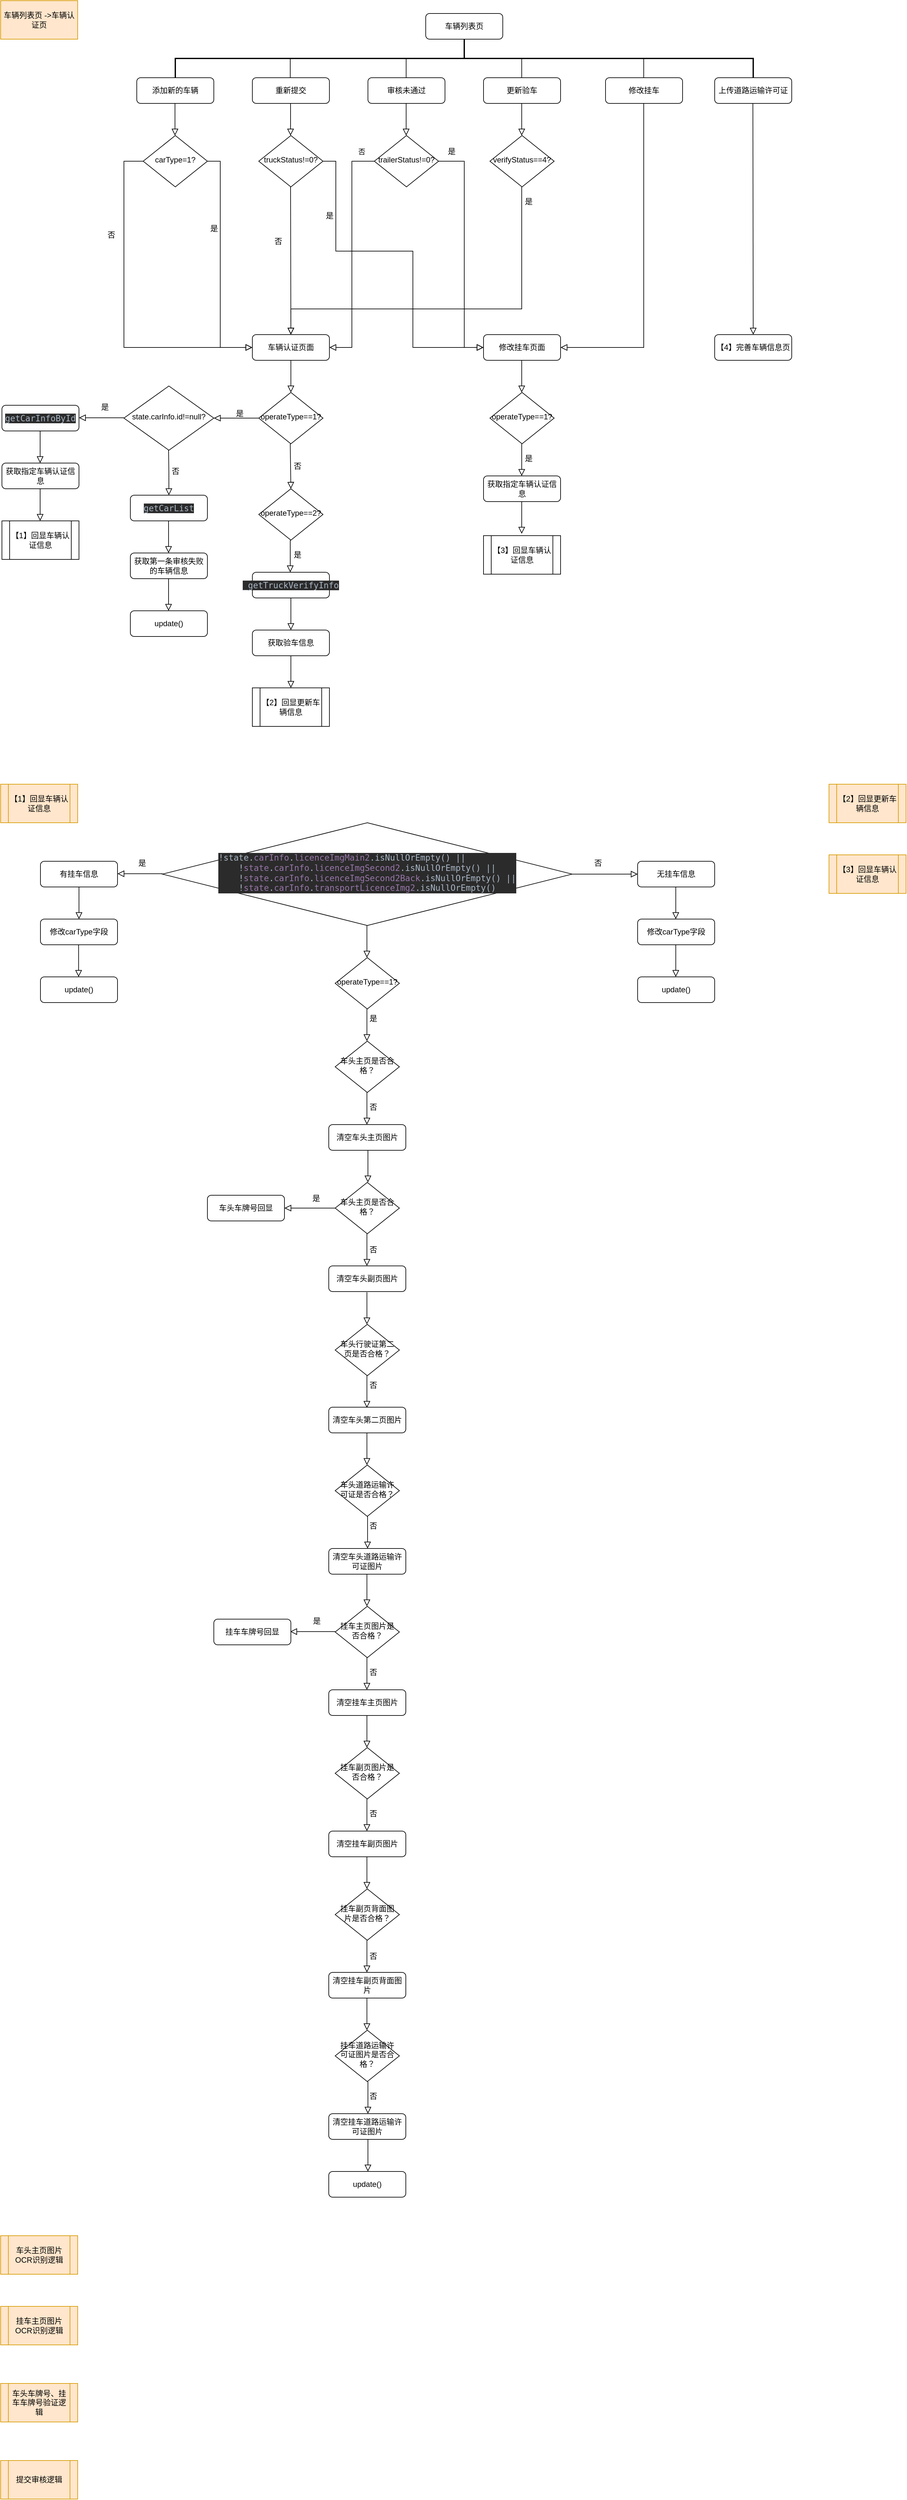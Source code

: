 <mxfile version="21.2.9" type="github">
  <diagram id="C5RBs43oDa-KdzZeNtuy" name="Page-1">
    <mxGraphModel dx="1593" dy="891" grid="1" gridSize="10" guides="1" tooltips="1" connect="1" arrows="1" fold="1" page="1" pageScale="1" pageWidth="3300" pageHeight="4681" math="0" shadow="0">
      <root>
        <mxCell id="WIyWlLk6GJQsqaUBKTNV-0" />
        <mxCell id="WIyWlLk6GJQsqaUBKTNV-1" parent="WIyWlLk6GJQsqaUBKTNV-0" />
        <mxCell id="Cr0fXwfmzJfBd8iTaNwT-0" value="车辆列表页" style="rounded=1;whiteSpace=wrap;html=1;fontSize=12;glass=0;strokeWidth=1;shadow=0;" vertex="1" parent="WIyWlLk6GJQsqaUBKTNV-1">
          <mxGeometry x="702" y="80" width="120" height="40" as="geometry" />
        </mxCell>
        <mxCell id="Cr0fXwfmzJfBd8iTaNwT-1" value="" style="strokeWidth=2;html=1;shape=mxgraph.flowchart.annotation_2;align=left;labelPosition=right;pointerEvents=1;direction=south;" vertex="1" parent="WIyWlLk6GJQsqaUBKTNV-1">
          <mxGeometry x="312" y="120" width="900" height="60" as="geometry" />
        </mxCell>
        <mxCell id="Cr0fXwfmzJfBd8iTaNwT-3" value="添加新的车辆" style="rounded=1;whiteSpace=wrap;html=1;fontSize=12;glass=0;strokeWidth=1;shadow=0;" vertex="1" parent="WIyWlLk6GJQsqaUBKTNV-1">
          <mxGeometry x="252" y="180" width="120" height="40" as="geometry" />
        </mxCell>
        <mxCell id="Cr0fXwfmzJfBd8iTaNwT-5" value="上传道路运输许可证" style="rounded=1;whiteSpace=wrap;html=1;fontSize=12;glass=0;strokeWidth=1;shadow=0;" vertex="1" parent="WIyWlLk6GJQsqaUBKTNV-1">
          <mxGeometry x="1152" y="180" width="120" height="40" as="geometry" />
        </mxCell>
        <mxCell id="Cr0fXwfmzJfBd8iTaNwT-6" value="修改挂车" style="rounded=1;whiteSpace=wrap;html=1;fontSize=12;glass=0;strokeWidth=1;shadow=0;" vertex="1" parent="WIyWlLk6GJQsqaUBKTNV-1">
          <mxGeometry x="982" y="180" width="120" height="40" as="geometry" />
        </mxCell>
        <mxCell id="Cr0fXwfmzJfBd8iTaNwT-23" value="" style="edgeStyle=none;shape=link;rounded=0;orthogonalLoop=1;jettySize=auto;html=1;" edge="1" parent="WIyWlLk6GJQsqaUBKTNV-1" source="Cr0fXwfmzJfBd8iTaNwT-7" target="Cr0fXwfmzJfBd8iTaNwT-1">
          <mxGeometry relative="1" as="geometry" />
        </mxCell>
        <mxCell id="Cr0fXwfmzJfBd8iTaNwT-7" value="更新验车" style="rounded=1;whiteSpace=wrap;html=1;fontSize=12;glass=0;strokeWidth=1;shadow=0;" vertex="1" parent="WIyWlLk6GJQsqaUBKTNV-1">
          <mxGeometry x="792" y="180" width="120" height="40" as="geometry" />
        </mxCell>
        <mxCell id="Cr0fXwfmzJfBd8iTaNwT-8" value="审核未通过" style="rounded=1;whiteSpace=wrap;html=1;fontSize=12;glass=0;strokeWidth=1;shadow=0;" vertex="1" parent="WIyWlLk6GJQsqaUBKTNV-1">
          <mxGeometry x="612" y="180" width="120" height="40" as="geometry" />
        </mxCell>
        <mxCell id="Cr0fXwfmzJfBd8iTaNwT-9" value="重新提交" style="rounded=1;whiteSpace=wrap;html=1;fontSize=12;glass=0;strokeWidth=1;shadow=0;" vertex="1" parent="WIyWlLk6GJQsqaUBKTNV-1">
          <mxGeometry x="432" y="180" width="120" height="40" as="geometry" />
        </mxCell>
        <mxCell id="Cr0fXwfmzJfBd8iTaNwT-10" value="" style="rounded=0;html=1;jettySize=auto;orthogonalLoop=1;fontSize=11;endArrow=block;endFill=0;endSize=8;strokeWidth=1;shadow=0;labelBackgroundColor=none;edgeStyle=orthogonalEdgeStyle;" edge="1" parent="WIyWlLk6GJQsqaUBKTNV-1">
          <mxGeometry relative="1" as="geometry">
            <mxPoint x="311.5" y="220" as="sourcePoint" />
            <mxPoint x="311.5" y="270" as="targetPoint" />
          </mxGeometry>
        </mxCell>
        <mxCell id="Cr0fXwfmzJfBd8iTaNwT-11" value="carType=1?" style="rhombus;whiteSpace=wrap;html=1;shadow=0;fontFamily=Helvetica;fontSize=12;align=center;strokeWidth=1;spacing=6;spacingTop=-4;" vertex="1" parent="WIyWlLk6GJQsqaUBKTNV-1">
          <mxGeometry x="262" y="270" width="100" height="80" as="geometry" />
        </mxCell>
        <mxCell id="Cr0fXwfmzJfBd8iTaNwT-12" value="" style="rounded=0;html=1;jettySize=auto;orthogonalLoop=1;fontSize=11;endArrow=block;endFill=0;endSize=8;strokeWidth=1;shadow=0;labelBackgroundColor=none;edgeStyle=orthogonalEdgeStyle;entryX=0;entryY=0.5;entryDx=0;entryDy=0;exitX=1;exitY=0.5;exitDx=0;exitDy=0;" edge="1" parent="WIyWlLk6GJQsqaUBKTNV-1" source="Cr0fXwfmzJfBd8iTaNwT-11" target="Cr0fXwfmzJfBd8iTaNwT-33">
          <mxGeometry relative="1" as="geometry">
            <mxPoint x="311.5" y="350" as="sourcePoint" />
            <mxPoint x="311.5" y="400" as="targetPoint" />
            <Array as="points">
              <mxPoint x="382" y="310" />
              <mxPoint x="382" y="600" />
            </Array>
          </mxGeometry>
        </mxCell>
        <mxCell id="Cr0fXwfmzJfBd8iTaNwT-13" value="是" style="text;html=1;align=center;verticalAlign=middle;resizable=0;points=[];autosize=1;strokeColor=none;fillColor=none;" vertex="1" parent="WIyWlLk6GJQsqaUBKTNV-1">
          <mxGeometry x="352" y="400" width="40" height="30" as="geometry" />
        </mxCell>
        <mxCell id="Cr0fXwfmzJfBd8iTaNwT-15" value="" style="rounded=0;html=1;jettySize=auto;orthogonalLoop=1;fontSize=11;endArrow=block;endFill=0;endSize=8;strokeWidth=1;shadow=0;labelBackgroundColor=none;edgeStyle=elbowEdgeStyle;entryX=0;entryY=0.5;entryDx=0;entryDy=0;" edge="1" parent="WIyWlLk6GJQsqaUBKTNV-1" target="Cr0fXwfmzJfBd8iTaNwT-33">
          <mxGeometry relative="1" as="geometry">
            <mxPoint x="262" y="310" as="sourcePoint" />
            <mxPoint x="202" y="310" as="targetPoint" />
            <Array as="points">
              <mxPoint x="232" y="360" />
            </Array>
          </mxGeometry>
        </mxCell>
        <mxCell id="Cr0fXwfmzJfBd8iTaNwT-17" value="否" style="text;html=1;align=center;verticalAlign=middle;resizable=0;points=[];autosize=1;strokeColor=none;fillColor=none;" vertex="1" parent="WIyWlLk6GJQsqaUBKTNV-1">
          <mxGeometry x="192" y="410" width="40" height="30" as="geometry" />
        </mxCell>
        <mxCell id="Cr0fXwfmzJfBd8iTaNwT-20" value="" style="endArrow=none;html=1;rounded=0;" edge="1" parent="WIyWlLk6GJQsqaUBKTNV-1">
          <mxGeometry width="50" height="50" relative="1" as="geometry">
            <mxPoint x="491" y="180" as="sourcePoint" />
            <mxPoint x="491" y="150" as="targetPoint" />
          </mxGeometry>
        </mxCell>
        <mxCell id="Cr0fXwfmzJfBd8iTaNwT-21" value="" style="endArrow=none;html=1;rounded=0;" edge="1" parent="WIyWlLk6GJQsqaUBKTNV-1">
          <mxGeometry width="50" height="50" relative="1" as="geometry">
            <mxPoint x="671.5" y="180" as="sourcePoint" />
            <mxPoint x="671.5" y="150" as="targetPoint" />
          </mxGeometry>
        </mxCell>
        <mxCell id="Cr0fXwfmzJfBd8iTaNwT-22" value="" style="endArrow=none;html=1;rounded=0;" edge="1" parent="WIyWlLk6GJQsqaUBKTNV-1">
          <mxGeometry width="50" height="50" relative="1" as="geometry">
            <mxPoint x="851.5" y="180" as="sourcePoint" />
            <mxPoint x="851.5" y="150" as="targetPoint" />
          </mxGeometry>
        </mxCell>
        <mxCell id="Cr0fXwfmzJfBd8iTaNwT-24" value="" style="endArrow=none;html=1;rounded=0;" edge="1" parent="WIyWlLk6GJQsqaUBKTNV-1">
          <mxGeometry width="50" height="50" relative="1" as="geometry">
            <mxPoint x="1041.5" y="180" as="sourcePoint" />
            <mxPoint x="1041.5" y="150" as="targetPoint" />
          </mxGeometry>
        </mxCell>
        <mxCell id="Cr0fXwfmzJfBd8iTaNwT-26" value="" style="rounded=0;html=1;jettySize=auto;orthogonalLoop=1;fontSize=11;endArrow=block;endFill=0;endSize=8;strokeWidth=1;shadow=0;labelBackgroundColor=none;edgeStyle=orthogonalEdgeStyle;" edge="1" parent="WIyWlLk6GJQsqaUBKTNV-1">
          <mxGeometry relative="1" as="geometry">
            <mxPoint x="491.5" y="220" as="sourcePoint" />
            <mxPoint x="491.5" y="270" as="targetPoint" />
          </mxGeometry>
        </mxCell>
        <mxCell id="Cr0fXwfmzJfBd8iTaNwT-27" value="truckStatus!=0?" style="rhombus;whiteSpace=wrap;html=1;shadow=0;fontFamily=Helvetica;fontSize=12;align=center;strokeWidth=1;spacing=6;spacingTop=-4;" vertex="1" parent="WIyWlLk6GJQsqaUBKTNV-1">
          <mxGeometry x="442" y="270" width="100" height="80" as="geometry" />
        </mxCell>
        <mxCell id="Cr0fXwfmzJfBd8iTaNwT-30" value="是" style="text;html=1;align=center;verticalAlign=middle;resizable=0;points=[];autosize=1;strokeColor=none;fillColor=none;" vertex="1" parent="WIyWlLk6GJQsqaUBKTNV-1">
          <mxGeometry x="532" y="380" width="40" height="30" as="geometry" />
        </mxCell>
        <mxCell id="Cr0fXwfmzJfBd8iTaNwT-31" value="修改挂车页面" style="rounded=1;whiteSpace=wrap;html=1;fontSize=12;glass=0;strokeWidth=1;shadow=0;" vertex="1" parent="WIyWlLk6GJQsqaUBKTNV-1">
          <mxGeometry x="792" y="580" width="120" height="40" as="geometry" />
        </mxCell>
        <mxCell id="Cr0fXwfmzJfBd8iTaNwT-32" value="否" style="text;html=1;align=center;verticalAlign=middle;resizable=0;points=[];autosize=1;strokeColor=none;fillColor=none;" vertex="1" parent="WIyWlLk6GJQsqaUBKTNV-1">
          <mxGeometry x="452" y="420" width="40" height="30" as="geometry" />
        </mxCell>
        <mxCell id="Cr0fXwfmzJfBd8iTaNwT-33" value="车辆认证页面" style="rounded=1;whiteSpace=wrap;html=1;fontSize=12;glass=0;strokeWidth=1;shadow=0;" vertex="1" parent="WIyWlLk6GJQsqaUBKTNV-1">
          <mxGeometry x="432" y="580" width="120" height="40" as="geometry" />
        </mxCell>
        <mxCell id="Cr0fXwfmzJfBd8iTaNwT-34" value="" style="rounded=0;html=1;jettySize=auto;orthogonalLoop=1;fontSize=11;endArrow=block;endFill=0;endSize=8;strokeWidth=1;shadow=0;labelBackgroundColor=none;edgeStyle=orthogonalEdgeStyle;" edge="1" parent="WIyWlLk6GJQsqaUBKTNV-1">
          <mxGeometry relative="1" as="geometry">
            <mxPoint x="671.5" y="220" as="sourcePoint" />
            <mxPoint x="671.5" y="270" as="targetPoint" />
          </mxGeometry>
        </mxCell>
        <mxCell id="Cr0fXwfmzJfBd8iTaNwT-35" value="trailerStatus!=0?" style="rhombus;whiteSpace=wrap;html=1;shadow=0;fontFamily=Helvetica;fontSize=12;align=center;strokeWidth=1;spacing=6;spacingTop=-4;" vertex="1" parent="WIyWlLk6GJQsqaUBKTNV-1">
          <mxGeometry x="622" y="270" width="100" height="80" as="geometry" />
        </mxCell>
        <mxCell id="Cr0fXwfmzJfBd8iTaNwT-37" value="是" style="text;html=1;align=center;verticalAlign=middle;resizable=0;points=[];autosize=1;strokeColor=none;fillColor=none;" vertex="1" parent="WIyWlLk6GJQsqaUBKTNV-1">
          <mxGeometry x="722" y="280" width="40" height="30" as="geometry" />
        </mxCell>
        <mxCell id="Cr0fXwfmzJfBd8iTaNwT-39" value="" style="rounded=0;html=1;jettySize=auto;orthogonalLoop=1;fontSize=11;endArrow=block;endFill=0;endSize=8;strokeWidth=1;shadow=0;labelBackgroundColor=none;edgeStyle=orthogonalEdgeStyle;exitX=0;exitY=0.5;exitDx=0;exitDy=0;entryX=1;entryY=0.5;entryDx=0;entryDy=0;" edge="1" parent="WIyWlLk6GJQsqaUBKTNV-1" source="Cr0fXwfmzJfBd8iTaNwT-35" target="Cr0fXwfmzJfBd8iTaNwT-33">
          <mxGeometry relative="1" as="geometry">
            <mxPoint x="772" y="510" as="sourcePoint" />
            <mxPoint x="772" y="560" as="targetPoint" />
          </mxGeometry>
        </mxCell>
        <mxCell id="Cr0fXwfmzJfBd8iTaNwT-40" value="否" style="edgeLabel;html=1;align=center;verticalAlign=middle;resizable=0;points=[];" vertex="1" connectable="0" parent="Cr0fXwfmzJfBd8iTaNwT-39">
          <mxGeometry x="-0.41" y="5" relative="1" as="geometry">
            <mxPoint x="10" y="-86" as="offset" />
          </mxGeometry>
        </mxCell>
        <mxCell id="Cr0fXwfmzJfBd8iTaNwT-41" value="" style="rounded=0;html=1;jettySize=auto;orthogonalLoop=1;fontSize=11;endArrow=block;endFill=0;endSize=8;strokeWidth=1;shadow=0;labelBackgroundColor=none;edgeStyle=orthogonalEdgeStyle;" edge="1" parent="WIyWlLk6GJQsqaUBKTNV-1">
          <mxGeometry relative="1" as="geometry">
            <mxPoint x="851.5" y="220" as="sourcePoint" />
            <mxPoint x="851.5" y="270" as="targetPoint" />
          </mxGeometry>
        </mxCell>
        <mxCell id="Cr0fXwfmzJfBd8iTaNwT-42" value="verifyStatus==4?" style="rhombus;whiteSpace=wrap;html=1;shadow=0;fontFamily=Helvetica;fontSize=12;align=center;strokeWidth=1;spacing=6;spacingTop=-4;" vertex="1" parent="WIyWlLk6GJQsqaUBKTNV-1">
          <mxGeometry x="802" y="270" width="100" height="80" as="geometry" />
        </mxCell>
        <mxCell id="Cr0fXwfmzJfBd8iTaNwT-43" value="" style="rounded=0;html=1;jettySize=auto;orthogonalLoop=1;fontSize=11;endArrow=block;endFill=0;endSize=8;strokeWidth=1;shadow=0;labelBackgroundColor=none;edgeStyle=orthogonalEdgeStyle;entryX=0.5;entryY=0;entryDx=0;entryDy=0;" edge="1" parent="WIyWlLk6GJQsqaUBKTNV-1" target="Cr0fXwfmzJfBd8iTaNwT-33">
          <mxGeometry relative="1" as="geometry">
            <mxPoint x="491.5" y="350" as="sourcePoint" />
            <mxPoint x="491.5" y="400" as="targetPoint" />
          </mxGeometry>
        </mxCell>
        <mxCell id="Cr0fXwfmzJfBd8iTaNwT-44" value="" style="rounded=0;html=1;jettySize=auto;orthogonalLoop=1;fontSize=11;endArrow=block;endFill=0;endSize=8;strokeWidth=1;shadow=0;labelBackgroundColor=none;edgeStyle=orthogonalEdgeStyle;entryX=0;entryY=0.5;entryDx=0;entryDy=0;exitX=1;exitY=0.5;exitDx=0;exitDy=0;" edge="1" parent="WIyWlLk6GJQsqaUBKTNV-1" source="Cr0fXwfmzJfBd8iTaNwT-35" target="Cr0fXwfmzJfBd8iTaNwT-31">
          <mxGeometry relative="1" as="geometry">
            <mxPoint x="671.5" y="350" as="sourcePoint" />
            <mxPoint x="671.5" y="400" as="targetPoint" />
            <Array as="points">
              <mxPoint x="762" y="310" />
              <mxPoint x="762" y="600" />
            </Array>
          </mxGeometry>
        </mxCell>
        <mxCell id="Cr0fXwfmzJfBd8iTaNwT-45" value="" style="rounded=0;html=1;jettySize=auto;orthogonalLoop=1;fontSize=11;endArrow=block;endFill=0;endSize=8;strokeWidth=1;shadow=0;labelBackgroundColor=none;edgeStyle=orthogonalEdgeStyle;entryX=0;entryY=0.5;entryDx=0;entryDy=0;exitX=1;exitY=0.5;exitDx=0;exitDy=0;" edge="1" parent="WIyWlLk6GJQsqaUBKTNV-1" source="Cr0fXwfmzJfBd8iTaNwT-27" target="Cr0fXwfmzJfBd8iTaNwT-31">
          <mxGeometry relative="1" as="geometry">
            <mxPoint x="642" y="480" as="sourcePoint" />
            <mxPoint x="642" y="530" as="targetPoint" />
            <Array as="points">
              <mxPoint x="562" y="310" />
              <mxPoint x="562" y="450" />
              <mxPoint x="682" y="450" />
              <mxPoint x="682" y="600" />
            </Array>
          </mxGeometry>
        </mxCell>
        <mxCell id="Cr0fXwfmzJfBd8iTaNwT-46" value="" style="rounded=0;html=1;jettySize=auto;orthogonalLoop=1;fontSize=11;endArrow=block;endFill=0;endSize=8;strokeWidth=1;shadow=0;labelBackgroundColor=none;edgeStyle=orthogonalEdgeStyle;entryX=0.5;entryY=0;entryDx=0;entryDy=0;" edge="1" parent="WIyWlLk6GJQsqaUBKTNV-1" target="Cr0fXwfmzJfBd8iTaNwT-33">
          <mxGeometry relative="1" as="geometry">
            <mxPoint x="851.5" y="350" as="sourcePoint" />
            <mxPoint x="851.5" y="400" as="targetPoint" />
            <Array as="points">
              <mxPoint x="852" y="540" />
              <mxPoint x="492" y="540" />
            </Array>
          </mxGeometry>
        </mxCell>
        <mxCell id="Cr0fXwfmzJfBd8iTaNwT-47" value="是" style="text;html=1;align=center;verticalAlign=middle;resizable=0;points=[];autosize=1;strokeColor=none;fillColor=none;" vertex="1" parent="WIyWlLk6GJQsqaUBKTNV-1">
          <mxGeometry x="842" y="358" width="40" height="30" as="geometry" />
        </mxCell>
        <mxCell id="Cr0fXwfmzJfBd8iTaNwT-48" value="" style="rounded=0;html=1;jettySize=auto;orthogonalLoop=1;fontSize=11;endArrow=block;endFill=0;endSize=8;strokeWidth=1;shadow=0;labelBackgroundColor=none;edgeStyle=orthogonalEdgeStyle;entryX=1;entryY=0.5;entryDx=0;entryDy=0;" edge="1" parent="WIyWlLk6GJQsqaUBKTNV-1" target="Cr0fXwfmzJfBd8iTaNwT-31">
          <mxGeometry relative="1" as="geometry">
            <mxPoint x="1041.5" y="220" as="sourcePoint" />
            <mxPoint x="1041.5" y="270" as="targetPoint" />
            <Array as="points">
              <mxPoint x="1042" y="600" />
            </Array>
          </mxGeometry>
        </mxCell>
        <mxCell id="Cr0fXwfmzJfBd8iTaNwT-49" value="【4】完善车辆信息页" style="rounded=1;whiteSpace=wrap;html=1;fontSize=12;glass=0;strokeWidth=1;shadow=0;direction=east;" vertex="1" parent="WIyWlLk6GJQsqaUBKTNV-1">
          <mxGeometry x="1152" y="580" width="120" height="40" as="geometry" />
        </mxCell>
        <mxCell id="Cr0fXwfmzJfBd8iTaNwT-50" value="" style="rounded=0;html=1;jettySize=auto;orthogonalLoop=1;fontSize=11;endArrow=block;endFill=0;endSize=8;strokeWidth=1;shadow=0;labelBackgroundColor=none;edgeStyle=orthogonalEdgeStyle;entryX=0.5;entryY=0;entryDx=0;entryDy=0;" edge="1" parent="WIyWlLk6GJQsqaUBKTNV-1" target="Cr0fXwfmzJfBd8iTaNwT-49">
          <mxGeometry relative="1" as="geometry">
            <mxPoint x="1211.5" y="220" as="sourcePoint" />
            <mxPoint x="1211.5" y="270" as="targetPoint" />
          </mxGeometry>
        </mxCell>
        <mxCell id="Cr0fXwfmzJfBd8iTaNwT-51" value="" style="rounded=0;html=1;jettySize=auto;orthogonalLoop=1;fontSize=11;endArrow=block;endFill=0;endSize=8;strokeWidth=1;shadow=0;labelBackgroundColor=none;edgeStyle=orthogonalEdgeStyle;" edge="1" parent="WIyWlLk6GJQsqaUBKTNV-1">
          <mxGeometry relative="1" as="geometry">
            <mxPoint x="492" y="620" as="sourcePoint" />
            <mxPoint x="492" y="670" as="targetPoint" />
          </mxGeometry>
        </mxCell>
        <mxCell id="Cr0fXwfmzJfBd8iTaNwT-53" value="operateType==1?" style="rhombus;whiteSpace=wrap;html=1;shadow=0;fontFamily=Helvetica;fontSize=12;align=center;strokeWidth=1;spacing=6;spacingTop=-4;" vertex="1" parent="WIyWlLk6GJQsqaUBKTNV-1">
          <mxGeometry x="442" y="670" width="100" height="80" as="geometry" />
        </mxCell>
        <mxCell id="Cr0fXwfmzJfBd8iTaNwT-54" value="operateType==2?" style="rhombus;whiteSpace=wrap;html=1;shadow=0;fontFamily=Helvetica;fontSize=12;align=center;strokeWidth=1;spacing=6;spacingTop=-4;" vertex="1" parent="WIyWlLk6GJQsqaUBKTNV-1">
          <mxGeometry x="442" y="820" width="100" height="80" as="geometry" />
        </mxCell>
        <mxCell id="Cr0fXwfmzJfBd8iTaNwT-55" value="" style="rounded=0;html=1;jettySize=auto;orthogonalLoop=1;fontSize=11;endArrow=block;endFill=0;endSize=8;strokeWidth=1;shadow=0;labelBackgroundColor=none;edgeStyle=orthogonalEdgeStyle;entryX=0.5;entryY=0;entryDx=0;entryDy=0;" edge="1" parent="WIyWlLk6GJQsqaUBKTNV-1" target="Cr0fXwfmzJfBd8iTaNwT-54">
          <mxGeometry relative="1" as="geometry">
            <mxPoint x="491" y="750" as="sourcePoint" />
            <mxPoint x="491" y="800" as="targetPoint" />
          </mxGeometry>
        </mxCell>
        <mxCell id="Cr0fXwfmzJfBd8iTaNwT-58" value="否" style="text;html=1;align=center;verticalAlign=middle;resizable=0;points=[];autosize=1;strokeColor=none;fillColor=none;" vertex="1" parent="WIyWlLk6GJQsqaUBKTNV-1">
          <mxGeometry x="482" y="770" width="40" height="30" as="geometry" />
        </mxCell>
        <mxCell id="Cr0fXwfmzJfBd8iTaNwT-59" value="state.carInfo.id!=null?" style="rhombus;html=1;shadow=0;fontFamily=Helvetica;fontSize=12;align=center;strokeWidth=1;spacing=6;spacingTop=-4;whiteSpace=wrap;" vertex="1" parent="WIyWlLk6GJQsqaUBKTNV-1">
          <mxGeometry x="232" y="660" width="140" height="100" as="geometry" />
        </mxCell>
        <mxCell id="Cr0fXwfmzJfBd8iTaNwT-60" value="" style="rounded=0;html=1;jettySize=auto;orthogonalLoop=1;fontSize=11;endArrow=block;endFill=0;endSize=8;strokeWidth=1;shadow=0;labelBackgroundColor=none;edgeStyle=orthogonalEdgeStyle;exitX=0;exitY=0.5;exitDx=0;exitDy=0;" edge="1" parent="WIyWlLk6GJQsqaUBKTNV-1" source="Cr0fXwfmzJfBd8iTaNwT-53" target="Cr0fXwfmzJfBd8iTaNwT-59">
          <mxGeometry relative="1" as="geometry">
            <mxPoint x="422" y="710" as="sourcePoint" />
            <mxPoint x="422" y="760" as="targetPoint" />
          </mxGeometry>
        </mxCell>
        <mxCell id="Cr0fXwfmzJfBd8iTaNwT-61" value="是" style="text;html=1;align=center;verticalAlign=middle;resizable=0;points=[];autosize=1;strokeColor=none;fillColor=none;" vertex="1" parent="WIyWlLk6GJQsqaUBKTNV-1">
          <mxGeometry x="392" y="688" width="40" height="30" as="geometry" />
        </mxCell>
        <mxCell id="Cr0fXwfmzJfBd8iTaNwT-62" value="" style="rounded=0;html=1;jettySize=auto;orthogonalLoop=1;fontSize=11;endArrow=block;endFill=0;endSize=8;strokeWidth=1;shadow=0;labelBackgroundColor=none;edgeStyle=orthogonalEdgeStyle;exitX=0;exitY=0.5;exitDx=0;exitDy=0;" edge="1" parent="WIyWlLk6GJQsqaUBKTNV-1">
          <mxGeometry relative="1" as="geometry">
            <mxPoint x="232" y="709.5" as="sourcePoint" />
            <mxPoint x="162" y="709.5" as="targetPoint" />
          </mxGeometry>
        </mxCell>
        <mxCell id="Cr0fXwfmzJfBd8iTaNwT-63" value="是" style="text;html=1;align=center;verticalAlign=middle;resizable=0;points=[];autosize=1;strokeColor=none;fillColor=none;" vertex="1" parent="WIyWlLk6GJQsqaUBKTNV-1">
          <mxGeometry x="182" y="678" width="40" height="30" as="geometry" />
        </mxCell>
        <mxCell id="Cr0fXwfmzJfBd8iTaNwT-64" value="&lt;pre style=&quot;text-align: start; background-color: rgb(43, 43, 43); color: rgb(169, 183, 198); font-family: &amp;quot;JetBrains Mono&amp;quot;, monospace; font-size: 9.8pt;&quot;&gt;getCarInfoById&lt;/pre&gt;" style="rounded=1;whiteSpace=wrap;html=1;fontSize=12;glass=0;strokeWidth=1;shadow=0;" vertex="1" parent="WIyWlLk6GJQsqaUBKTNV-1">
          <mxGeometry x="42" y="690" width="120" height="40" as="geometry" />
        </mxCell>
        <mxCell id="Cr0fXwfmzJfBd8iTaNwT-65" value="" style="rounded=0;html=1;jettySize=auto;orthogonalLoop=1;fontSize=11;endArrow=block;endFill=0;endSize=8;strokeWidth=1;shadow=0;labelBackgroundColor=none;edgeStyle=orthogonalEdgeStyle;" edge="1" parent="WIyWlLk6GJQsqaUBKTNV-1">
          <mxGeometry relative="1" as="geometry">
            <mxPoint x="301.5" y="760" as="sourcePoint" />
            <mxPoint x="302" y="830" as="targetPoint" />
          </mxGeometry>
        </mxCell>
        <mxCell id="Cr0fXwfmzJfBd8iTaNwT-66" value="否" style="text;html=1;align=center;verticalAlign=middle;resizable=0;points=[];autosize=1;strokeColor=none;fillColor=none;" vertex="1" parent="WIyWlLk6GJQsqaUBKTNV-1">
          <mxGeometry x="292" y="778" width="40" height="30" as="geometry" />
        </mxCell>
        <mxCell id="Cr0fXwfmzJfBd8iTaNwT-67" value="&lt;pre style=&quot;text-align: start; background-color: rgb(43, 43, 43); color: rgb(169, 183, 198); font-family: &amp;quot;JetBrains Mono&amp;quot;, monospace; font-size: 9.8pt;&quot;&gt;&lt;pre style=&quot;font-family: &amp;quot;JetBrains Mono&amp;quot;, monospace; font-size: 9.8pt;&quot;&gt;getCarList&lt;/pre&gt;&lt;/pre&gt;" style="rounded=1;whiteSpace=wrap;html=1;fontSize=12;glass=0;strokeWidth=1;shadow=0;" vertex="1" parent="WIyWlLk6GJQsqaUBKTNV-1">
          <mxGeometry x="242" y="830" width="120" height="40" as="geometry" />
        </mxCell>
        <mxCell id="Cr0fXwfmzJfBd8iTaNwT-68" value="" style="rounded=0;html=1;jettySize=auto;orthogonalLoop=1;fontSize=11;endArrow=block;endFill=0;endSize=8;strokeWidth=1;shadow=0;labelBackgroundColor=none;edgeStyle=orthogonalEdgeStyle;" edge="1" parent="WIyWlLk6GJQsqaUBKTNV-1">
          <mxGeometry relative="1" as="geometry">
            <mxPoint x="491" y="900" as="sourcePoint" />
            <mxPoint x="491" y="950" as="targetPoint" />
          </mxGeometry>
        </mxCell>
        <mxCell id="Cr0fXwfmzJfBd8iTaNwT-69" value="是" style="text;html=1;align=center;verticalAlign=middle;resizable=0;points=[];autosize=1;strokeColor=none;fillColor=none;" vertex="1" parent="WIyWlLk6GJQsqaUBKTNV-1">
          <mxGeometry x="482" y="908" width="40" height="30" as="geometry" />
        </mxCell>
        <mxCell id="Cr0fXwfmzJfBd8iTaNwT-70" value="&lt;pre style=&quot;text-align: start; background-color: rgb(43, 43, 43); color: rgb(169, 183, 198); font-family: &amp;quot;JetBrains Mono&amp;quot;, monospace; font-size: 9.8pt;&quot;&gt;&lt;pre style=&quot;font-family: &amp;quot;JetBrains Mono&amp;quot;, monospace; font-size: 9.8pt;&quot;&gt;_getTruckVerifyInfo&lt;/pre&gt;&lt;/pre&gt;" style="rounded=1;whiteSpace=wrap;html=1;fontSize=12;glass=0;strokeWidth=1;shadow=0;" vertex="1" parent="WIyWlLk6GJQsqaUBKTNV-1">
          <mxGeometry x="432" y="950" width="120" height="40" as="geometry" />
        </mxCell>
        <mxCell id="Cr0fXwfmzJfBd8iTaNwT-71" value="" style="rounded=0;html=1;jettySize=auto;orthogonalLoop=1;fontSize=11;endArrow=block;endFill=0;endSize=8;strokeWidth=1;shadow=0;labelBackgroundColor=none;edgeStyle=orthogonalEdgeStyle;" edge="1" parent="WIyWlLk6GJQsqaUBKTNV-1">
          <mxGeometry relative="1" as="geometry">
            <mxPoint x="101.5" y="730" as="sourcePoint" />
            <mxPoint x="101.5" y="780" as="targetPoint" />
          </mxGeometry>
        </mxCell>
        <mxCell id="Cr0fXwfmzJfBd8iTaNwT-73" value="获取指定车辆认证信息" style="rounded=1;whiteSpace=wrap;html=1;fontSize=12;glass=0;strokeWidth=1;shadow=0;" vertex="1" parent="WIyWlLk6GJQsqaUBKTNV-1">
          <mxGeometry x="42" y="780" width="120" height="40" as="geometry" />
        </mxCell>
        <mxCell id="Cr0fXwfmzJfBd8iTaNwT-75" value="" style="rounded=0;html=1;jettySize=auto;orthogonalLoop=1;fontSize=11;endArrow=block;endFill=0;endSize=8;strokeWidth=1;shadow=0;labelBackgroundColor=none;edgeStyle=orthogonalEdgeStyle;" edge="1" parent="WIyWlLk6GJQsqaUBKTNV-1">
          <mxGeometry relative="1" as="geometry">
            <mxPoint x="101.5" y="820" as="sourcePoint" />
            <mxPoint x="101.5" y="870" as="targetPoint" />
          </mxGeometry>
        </mxCell>
        <mxCell id="Cr0fXwfmzJfBd8iTaNwT-79" value="" style="rounded=0;html=1;jettySize=auto;orthogonalLoop=1;fontSize=11;endArrow=block;endFill=0;endSize=8;strokeWidth=1;shadow=0;labelBackgroundColor=none;edgeStyle=orthogonalEdgeStyle;" edge="1" parent="WIyWlLk6GJQsqaUBKTNV-1">
          <mxGeometry relative="1" as="geometry">
            <mxPoint x="301.5" y="870" as="sourcePoint" />
            <mxPoint x="301.5" y="920" as="targetPoint" />
          </mxGeometry>
        </mxCell>
        <mxCell id="Cr0fXwfmzJfBd8iTaNwT-80" value="获取第一条审核失败的车辆信息" style="rounded=1;whiteSpace=wrap;html=1;fontSize=12;glass=0;strokeWidth=1;shadow=0;" vertex="1" parent="WIyWlLk6GJQsqaUBKTNV-1">
          <mxGeometry x="242" y="920" width="120" height="40" as="geometry" />
        </mxCell>
        <mxCell id="Cr0fXwfmzJfBd8iTaNwT-81" value="" style="rounded=0;html=1;jettySize=auto;orthogonalLoop=1;fontSize=11;endArrow=block;endFill=0;endSize=8;strokeWidth=1;shadow=0;labelBackgroundColor=none;edgeStyle=orthogonalEdgeStyle;" edge="1" parent="WIyWlLk6GJQsqaUBKTNV-1">
          <mxGeometry relative="1" as="geometry">
            <mxPoint x="301.5" y="960" as="sourcePoint" />
            <mxPoint x="301.5" y="1010" as="targetPoint" />
          </mxGeometry>
        </mxCell>
        <mxCell id="Cr0fXwfmzJfBd8iTaNwT-82" value="update()" style="rounded=1;whiteSpace=wrap;html=1;fontSize=12;glass=0;strokeWidth=1;shadow=0;" vertex="1" parent="WIyWlLk6GJQsqaUBKTNV-1">
          <mxGeometry x="242" y="1010" width="120" height="40" as="geometry" />
        </mxCell>
        <mxCell id="Cr0fXwfmzJfBd8iTaNwT-83" value="" style="rounded=0;html=1;jettySize=auto;orthogonalLoop=1;fontSize=11;endArrow=block;endFill=0;endSize=8;strokeWidth=1;shadow=0;labelBackgroundColor=none;edgeStyle=orthogonalEdgeStyle;" edge="1" parent="WIyWlLk6GJQsqaUBKTNV-1">
          <mxGeometry relative="1" as="geometry">
            <mxPoint x="492" y="990" as="sourcePoint" />
            <mxPoint x="492" y="1040" as="targetPoint" />
          </mxGeometry>
        </mxCell>
        <mxCell id="Cr0fXwfmzJfBd8iTaNwT-84" value="获取验车信息" style="rounded=1;whiteSpace=wrap;html=1;fontSize=12;glass=0;strokeWidth=1;shadow=0;" vertex="1" parent="WIyWlLk6GJQsqaUBKTNV-1">
          <mxGeometry x="432" y="1040" width="120" height="40" as="geometry" />
        </mxCell>
        <mxCell id="Cr0fXwfmzJfBd8iTaNwT-85" value="" style="rounded=0;html=1;jettySize=auto;orthogonalLoop=1;fontSize=11;endArrow=block;endFill=0;endSize=8;strokeWidth=1;shadow=0;labelBackgroundColor=none;edgeStyle=orthogonalEdgeStyle;" edge="1" parent="WIyWlLk6GJQsqaUBKTNV-1">
          <mxGeometry relative="1" as="geometry">
            <mxPoint x="492" y="1080" as="sourcePoint" />
            <mxPoint x="492" y="1130" as="targetPoint" />
          </mxGeometry>
        </mxCell>
        <mxCell id="Cr0fXwfmzJfBd8iTaNwT-87" value="" style="rounded=0;html=1;jettySize=auto;orthogonalLoop=1;fontSize=11;endArrow=block;endFill=0;endSize=8;strokeWidth=1;shadow=0;labelBackgroundColor=none;edgeStyle=orthogonalEdgeStyle;" edge="1" parent="WIyWlLk6GJQsqaUBKTNV-1">
          <mxGeometry relative="1" as="geometry">
            <mxPoint x="851.5" y="620" as="sourcePoint" />
            <mxPoint x="851.5" y="670" as="targetPoint" />
          </mxGeometry>
        </mxCell>
        <mxCell id="Cr0fXwfmzJfBd8iTaNwT-88" value="operateType==1?" style="rhombus;whiteSpace=wrap;html=1;shadow=0;fontFamily=Helvetica;fontSize=12;align=center;strokeWidth=1;spacing=6;spacingTop=-4;" vertex="1" parent="WIyWlLk6GJQsqaUBKTNV-1">
          <mxGeometry x="802" y="670" width="100" height="80" as="geometry" />
        </mxCell>
        <mxCell id="Cr0fXwfmzJfBd8iTaNwT-89" value="" style="rounded=0;html=1;jettySize=auto;orthogonalLoop=1;fontSize=11;endArrow=block;endFill=0;endSize=8;strokeWidth=1;shadow=0;labelBackgroundColor=none;edgeStyle=orthogonalEdgeStyle;" edge="1" parent="WIyWlLk6GJQsqaUBKTNV-1">
          <mxGeometry relative="1" as="geometry">
            <mxPoint x="851.5" y="750" as="sourcePoint" />
            <mxPoint x="851.5" y="800" as="targetPoint" />
          </mxGeometry>
        </mxCell>
        <mxCell id="Cr0fXwfmzJfBd8iTaNwT-90" value="获取指定车辆认证信息" style="rounded=1;whiteSpace=wrap;html=1;fontSize=12;glass=0;strokeWidth=1;shadow=0;" vertex="1" parent="WIyWlLk6GJQsqaUBKTNV-1">
          <mxGeometry x="792" y="800" width="120" height="40" as="geometry" />
        </mxCell>
        <mxCell id="Cr0fXwfmzJfBd8iTaNwT-91" value="是" style="text;html=1;align=center;verticalAlign=middle;resizable=0;points=[];autosize=1;strokeColor=none;fillColor=none;" vertex="1" parent="WIyWlLk6GJQsqaUBKTNV-1">
          <mxGeometry x="842" y="758" width="40" height="30" as="geometry" />
        </mxCell>
        <mxCell id="Cr0fXwfmzJfBd8iTaNwT-92" value="" style="rounded=0;html=1;jettySize=auto;orthogonalLoop=1;fontSize=11;endArrow=block;endFill=0;endSize=8;strokeWidth=1;shadow=0;labelBackgroundColor=none;edgeStyle=orthogonalEdgeStyle;" edge="1" parent="WIyWlLk6GJQsqaUBKTNV-1">
          <mxGeometry relative="1" as="geometry">
            <mxPoint x="851.5" y="840" as="sourcePoint" />
            <mxPoint x="851.5" y="890" as="targetPoint" />
          </mxGeometry>
        </mxCell>
        <mxCell id="Cr0fXwfmzJfBd8iTaNwT-94" value="车辆列表页 -&amp;gt;车辆认证页" style="rounded=0;whiteSpace=wrap;html=1;fillColor=#ffe6cc;strokeColor=#d79b00;" vertex="1" parent="WIyWlLk6GJQsqaUBKTNV-1">
          <mxGeometry x="40" y="60" width="120" height="60" as="geometry" />
        </mxCell>
        <mxCell id="Cr0fXwfmzJfBd8iTaNwT-96" value="【1】回显车辆认证信息" style="shape=process;whiteSpace=wrap;html=1;backgroundOutline=1;" vertex="1" parent="WIyWlLk6GJQsqaUBKTNV-1">
          <mxGeometry x="42" y="870" width="120" height="60" as="geometry" />
        </mxCell>
        <mxCell id="Cr0fXwfmzJfBd8iTaNwT-97" value="【2】回显更新车辆信息" style="shape=process;whiteSpace=wrap;html=1;backgroundOutline=1;" vertex="1" parent="WIyWlLk6GJQsqaUBKTNV-1">
          <mxGeometry x="432" y="1130" width="120" height="60" as="geometry" />
        </mxCell>
        <mxCell id="Cr0fXwfmzJfBd8iTaNwT-98" value="【3】回显车辆认证信息" style="shape=process;whiteSpace=wrap;html=1;backgroundOutline=1;" vertex="1" parent="WIyWlLk6GJQsqaUBKTNV-1">
          <mxGeometry x="792" y="893" width="120" height="60" as="geometry" />
        </mxCell>
        <mxCell id="Cr0fXwfmzJfBd8iTaNwT-99" value="【1】回显车辆认证信息" style="shape=process;whiteSpace=wrap;html=1;backgroundOutline=1;fillColor=#ffe6cc;strokeColor=#d79b00;" vertex="1" parent="WIyWlLk6GJQsqaUBKTNV-1">
          <mxGeometry x="40" y="1280" width="120" height="60" as="geometry" />
        </mxCell>
        <mxCell id="Cr0fXwfmzJfBd8iTaNwT-102" value="&lt;pre style=&quot;text-align: start; background-color: rgb(43, 43, 43); color: rgb(169, 183, 198); font-family: &amp;quot;JetBrains Mono&amp;quot;, monospace; font-size: 9.8pt;&quot;&gt;!state.&lt;span style=&quot;color: rgb(152, 118, 170);&quot;&gt;carInfo&lt;/span&gt;.&lt;span style=&quot;color: rgb(152, 118, 170);&quot;&gt;licenceImgMain2&lt;/span&gt;.isNullOrEmpty() ||&lt;br&gt;    !&lt;span style=&quot;color: rgb(152, 118, 170);&quot;&gt;state&lt;/span&gt;.&lt;span style=&quot;color: rgb(152, 118, 170);&quot;&gt;carInfo&lt;/span&gt;.&lt;span style=&quot;color: rgb(152, 118, 170);&quot;&gt;licenceImgSecond2&lt;/span&gt;.isNullOrEmpty() ||&lt;br&gt;    !&lt;span style=&quot;color: rgb(152, 118, 170);&quot;&gt;state&lt;/span&gt;.&lt;span style=&quot;color: rgb(152, 118, 170);&quot;&gt;carInfo&lt;/span&gt;.&lt;span style=&quot;color: rgb(152, 118, 170);&quot;&gt;licenceImgSecond2Back&lt;/span&gt;.isNullOrEmpty() ||&lt;br&gt;    !&lt;span style=&quot;color: rgb(152, 118, 170);&quot;&gt;state&lt;/span&gt;.&lt;span style=&quot;color: rgb(152, 118, 170);&quot;&gt;carInfo&lt;/span&gt;.&lt;span style=&quot;color: rgb(152, 118, 170);&quot;&gt;transportLicenceImg2&lt;/span&gt;.isNullOrEmpty()&lt;/pre&gt;" style="rhombus;whiteSpace=wrap;html=1;shadow=0;fontFamily=Helvetica;fontSize=12;align=center;strokeWidth=1;spacing=6;spacingTop=-4;" vertex="1" parent="WIyWlLk6GJQsqaUBKTNV-1">
          <mxGeometry x="292" y="1340" width="638" height="160" as="geometry" />
        </mxCell>
        <mxCell id="Cr0fXwfmzJfBd8iTaNwT-103" value="" style="rounded=0;html=1;jettySize=auto;orthogonalLoop=1;fontSize=11;endArrow=block;endFill=0;endSize=8;strokeWidth=1;shadow=0;labelBackgroundColor=none;edgeStyle=orthogonalEdgeStyle;exitX=0;exitY=0.5;exitDx=0;exitDy=0;" edge="1" parent="WIyWlLk6GJQsqaUBKTNV-1">
          <mxGeometry relative="1" as="geometry">
            <mxPoint x="292" y="1419.41" as="sourcePoint" />
            <mxPoint x="222" y="1419.41" as="targetPoint" />
          </mxGeometry>
        </mxCell>
        <mxCell id="Cr0fXwfmzJfBd8iTaNwT-104" value="" style="rounded=0;html=1;jettySize=auto;orthogonalLoop=1;fontSize=11;endArrow=block;endFill=0;endSize=8;strokeWidth=1;shadow=0;labelBackgroundColor=none;edgeStyle=orthogonalEdgeStyle;exitX=1;exitY=0.5;exitDx=0;exitDy=0;entryX=0;entryY=0.5;entryDx=0;entryDy=0;" edge="1" parent="WIyWlLk6GJQsqaUBKTNV-1" source="Cr0fXwfmzJfBd8iTaNwT-102" target="Cr0fXwfmzJfBd8iTaNwT-106">
          <mxGeometry relative="1" as="geometry">
            <mxPoint x="982" y="1420" as="sourcePoint" />
            <mxPoint x="982" y="1470" as="targetPoint" />
          </mxGeometry>
        </mxCell>
        <mxCell id="Cr0fXwfmzJfBd8iTaNwT-105" value="有挂车信息" style="rounded=1;whiteSpace=wrap;html=1;fontSize=12;glass=0;strokeWidth=1;shadow=0;" vertex="1" parent="WIyWlLk6GJQsqaUBKTNV-1">
          <mxGeometry x="102" y="1400" width="120" height="40" as="geometry" />
        </mxCell>
        <mxCell id="Cr0fXwfmzJfBd8iTaNwT-106" value="无挂车信息" style="rounded=1;whiteSpace=wrap;html=1;fontSize=12;glass=0;strokeWidth=1;shadow=0;" vertex="1" parent="WIyWlLk6GJQsqaUBKTNV-1">
          <mxGeometry x="1032" y="1400" width="120" height="40" as="geometry" />
        </mxCell>
        <mxCell id="Cr0fXwfmzJfBd8iTaNwT-107" value="是" style="text;html=1;align=center;verticalAlign=middle;resizable=0;points=[];autosize=1;strokeColor=none;fillColor=none;" vertex="1" parent="WIyWlLk6GJQsqaUBKTNV-1">
          <mxGeometry x="240" y="1388" width="40" height="30" as="geometry" />
        </mxCell>
        <mxCell id="Cr0fXwfmzJfBd8iTaNwT-108" value="否" style="text;html=1;align=center;verticalAlign=middle;resizable=0;points=[];autosize=1;strokeColor=none;fillColor=none;" vertex="1" parent="WIyWlLk6GJQsqaUBKTNV-1">
          <mxGeometry x="950" y="1388" width="40" height="30" as="geometry" />
        </mxCell>
        <mxCell id="Cr0fXwfmzJfBd8iTaNwT-109" value="" style="rounded=0;html=1;jettySize=auto;orthogonalLoop=1;fontSize=11;endArrow=block;endFill=0;endSize=8;strokeWidth=1;shadow=0;labelBackgroundColor=none;edgeStyle=orthogonalEdgeStyle;" edge="1" parent="WIyWlLk6GJQsqaUBKTNV-1">
          <mxGeometry relative="1" as="geometry">
            <mxPoint x="162" y="1440" as="sourcePoint" />
            <mxPoint x="162" y="1490" as="targetPoint" />
          </mxGeometry>
        </mxCell>
        <mxCell id="Cr0fXwfmzJfBd8iTaNwT-110" value="修改carType字段" style="rounded=1;whiteSpace=wrap;html=1;fontSize=12;glass=0;strokeWidth=1;shadow=0;" vertex="1" parent="WIyWlLk6GJQsqaUBKTNV-1">
          <mxGeometry x="102" y="1490" width="120" height="40" as="geometry" />
        </mxCell>
        <mxCell id="Cr0fXwfmzJfBd8iTaNwT-111" value="" style="rounded=0;html=1;jettySize=auto;orthogonalLoop=1;fontSize=11;endArrow=block;endFill=0;endSize=8;strokeWidth=1;shadow=0;labelBackgroundColor=none;edgeStyle=orthogonalEdgeStyle;" edge="1" parent="WIyWlLk6GJQsqaUBKTNV-1">
          <mxGeometry relative="1" as="geometry">
            <mxPoint x="1091.41" y="1440" as="sourcePoint" />
            <mxPoint x="1091.41" y="1490" as="targetPoint" />
          </mxGeometry>
        </mxCell>
        <mxCell id="Cr0fXwfmzJfBd8iTaNwT-113" value="修改carType字段" style="rounded=1;whiteSpace=wrap;html=1;fontSize=12;glass=0;strokeWidth=1;shadow=0;" vertex="1" parent="WIyWlLk6GJQsqaUBKTNV-1">
          <mxGeometry x="1032" y="1490" width="120" height="40" as="geometry" />
        </mxCell>
        <mxCell id="Cr0fXwfmzJfBd8iTaNwT-114" value="" style="rounded=0;html=1;jettySize=auto;orthogonalLoop=1;fontSize=11;endArrow=block;endFill=0;endSize=8;strokeWidth=1;shadow=0;labelBackgroundColor=none;edgeStyle=orthogonalEdgeStyle;" edge="1" parent="WIyWlLk6GJQsqaUBKTNV-1">
          <mxGeometry relative="1" as="geometry">
            <mxPoint x="610.41" y="1500" as="sourcePoint" />
            <mxPoint x="610.41" y="1550" as="targetPoint" />
          </mxGeometry>
        </mxCell>
        <mxCell id="Cr0fXwfmzJfBd8iTaNwT-115" value="operateType==1?" style="rhombus;whiteSpace=wrap;html=1;shadow=0;fontFamily=Helvetica;fontSize=12;align=center;strokeWidth=1;spacing=6;spacingTop=-4;" vertex="1" parent="WIyWlLk6GJQsqaUBKTNV-1">
          <mxGeometry x="561" y="1550" width="100" height="80" as="geometry" />
        </mxCell>
        <mxCell id="Cr0fXwfmzJfBd8iTaNwT-116" value="" style="rounded=0;html=1;jettySize=auto;orthogonalLoop=1;fontSize=11;endArrow=block;endFill=0;endSize=8;strokeWidth=1;shadow=0;labelBackgroundColor=none;edgeStyle=orthogonalEdgeStyle;" edge="1" parent="WIyWlLk6GJQsqaUBKTNV-1">
          <mxGeometry relative="1" as="geometry">
            <mxPoint x="610.41" y="1630" as="sourcePoint" />
            <mxPoint x="610.41" y="1680" as="targetPoint" />
          </mxGeometry>
        </mxCell>
        <mxCell id="Cr0fXwfmzJfBd8iTaNwT-117" value="是" style="text;html=1;align=center;verticalAlign=middle;resizable=0;points=[];autosize=1;strokeColor=none;fillColor=none;" vertex="1" parent="WIyWlLk6GJQsqaUBKTNV-1">
          <mxGeometry x="600" y="1630" width="40" height="30" as="geometry" />
        </mxCell>
        <mxCell id="Cr0fXwfmzJfBd8iTaNwT-118" value="车头主页是否合格？" style="rhombus;whiteSpace=wrap;html=1;shadow=0;fontFamily=Helvetica;fontSize=12;align=center;strokeWidth=1;spacing=6;spacingTop=-4;verticalAlign=middle;" vertex="1" parent="WIyWlLk6GJQsqaUBKTNV-1">
          <mxGeometry x="561" y="1680" width="100" height="80" as="geometry" />
        </mxCell>
        <mxCell id="Cr0fXwfmzJfBd8iTaNwT-119" value="" style="rounded=0;html=1;jettySize=auto;orthogonalLoop=1;fontSize=11;endArrow=block;endFill=0;endSize=8;strokeWidth=1;shadow=0;labelBackgroundColor=none;edgeStyle=orthogonalEdgeStyle;" edge="1" parent="WIyWlLk6GJQsqaUBKTNV-1">
          <mxGeometry relative="1" as="geometry">
            <mxPoint x="610.41" y="1760" as="sourcePoint" />
            <mxPoint x="610.41" y="1810" as="targetPoint" />
          </mxGeometry>
        </mxCell>
        <mxCell id="Cr0fXwfmzJfBd8iTaNwT-120" value="清空车头主页图片" style="rounded=1;whiteSpace=wrap;html=1;fontSize=12;glass=0;strokeWidth=1;shadow=0;" vertex="1" parent="WIyWlLk6GJQsqaUBKTNV-1">
          <mxGeometry x="551" y="1810" width="120" height="40" as="geometry" />
        </mxCell>
        <mxCell id="Cr0fXwfmzJfBd8iTaNwT-121" value="否" style="text;html=1;align=center;verticalAlign=middle;resizable=0;points=[];autosize=1;strokeColor=none;fillColor=none;" vertex="1" parent="WIyWlLk6GJQsqaUBKTNV-1">
          <mxGeometry x="600" y="1768" width="40" height="30" as="geometry" />
        </mxCell>
        <mxCell id="Cr0fXwfmzJfBd8iTaNwT-122" value="" style="rounded=0;html=1;jettySize=auto;orthogonalLoop=1;fontSize=11;endArrow=block;endFill=0;endSize=8;strokeWidth=1;shadow=0;labelBackgroundColor=none;edgeStyle=orthogonalEdgeStyle;" edge="1" parent="WIyWlLk6GJQsqaUBKTNV-1">
          <mxGeometry relative="1" as="geometry">
            <mxPoint x="161.41" y="1530" as="sourcePoint" />
            <mxPoint x="161.41" y="1580" as="targetPoint" />
          </mxGeometry>
        </mxCell>
        <mxCell id="Cr0fXwfmzJfBd8iTaNwT-123" value="update()" style="rounded=1;whiteSpace=wrap;html=1;fontSize=12;glass=0;strokeWidth=1;shadow=0;" vertex="1" parent="WIyWlLk6GJQsqaUBKTNV-1">
          <mxGeometry x="102" y="1580" width="120" height="40" as="geometry" />
        </mxCell>
        <mxCell id="Cr0fXwfmzJfBd8iTaNwT-124" value="" style="rounded=0;html=1;jettySize=auto;orthogonalLoop=1;fontSize=11;endArrow=block;endFill=0;endSize=8;strokeWidth=1;shadow=0;labelBackgroundColor=none;edgeStyle=orthogonalEdgeStyle;" edge="1" parent="WIyWlLk6GJQsqaUBKTNV-1">
          <mxGeometry relative="1" as="geometry">
            <mxPoint x="1091.41" y="1530" as="sourcePoint" />
            <mxPoint x="1091.41" y="1580" as="targetPoint" />
          </mxGeometry>
        </mxCell>
        <mxCell id="Cr0fXwfmzJfBd8iTaNwT-125" value="update()" style="rounded=1;whiteSpace=wrap;html=1;fontSize=12;glass=0;strokeWidth=1;shadow=0;" vertex="1" parent="WIyWlLk6GJQsqaUBKTNV-1">
          <mxGeometry x="1032" y="1580" width="120" height="40" as="geometry" />
        </mxCell>
        <mxCell id="Cr0fXwfmzJfBd8iTaNwT-126" value="" style="rounded=0;html=1;jettySize=auto;orthogonalLoop=1;fontSize=11;endArrow=block;endFill=0;endSize=8;strokeWidth=1;shadow=0;labelBackgroundColor=none;edgeStyle=orthogonalEdgeStyle;" edge="1" parent="WIyWlLk6GJQsqaUBKTNV-1">
          <mxGeometry relative="1" as="geometry">
            <mxPoint x="612" y="1850" as="sourcePoint" />
            <mxPoint x="612" y="1900" as="targetPoint" />
          </mxGeometry>
        </mxCell>
        <mxCell id="Cr0fXwfmzJfBd8iTaNwT-127" value="车头主页是否合格？" style="rhombus;whiteSpace=wrap;html=1;shadow=0;fontFamily=Helvetica;fontSize=12;align=center;strokeWidth=1;spacing=6;spacingTop=-4;verticalAlign=middle;" vertex="1" parent="WIyWlLk6GJQsqaUBKTNV-1">
          <mxGeometry x="561" y="1900" width="100" height="80" as="geometry" />
        </mxCell>
        <mxCell id="Cr0fXwfmzJfBd8iTaNwT-128" value="" style="rounded=0;html=1;jettySize=auto;orthogonalLoop=1;fontSize=11;endArrow=block;endFill=0;endSize=8;strokeWidth=1;shadow=0;labelBackgroundColor=none;edgeStyle=orthogonalEdgeStyle;entryX=1;entryY=0.5;entryDx=0;entryDy=0;exitX=0;exitY=0.5;exitDx=0;exitDy=0;" edge="1" parent="WIyWlLk6GJQsqaUBKTNV-1" source="Cr0fXwfmzJfBd8iTaNwT-127" target="Cr0fXwfmzJfBd8iTaNwT-129">
          <mxGeometry relative="1" as="geometry">
            <mxPoint x="610.41" y="1980" as="sourcePoint" />
            <mxPoint x="610.41" y="2030" as="targetPoint" />
          </mxGeometry>
        </mxCell>
        <mxCell id="Cr0fXwfmzJfBd8iTaNwT-129" value="车头车牌号回显" style="rounded=1;whiteSpace=wrap;html=1;fontSize=12;glass=0;strokeWidth=1;shadow=0;" vertex="1" parent="WIyWlLk6GJQsqaUBKTNV-1">
          <mxGeometry x="362" y="1920" width="120" height="40" as="geometry" />
        </mxCell>
        <mxCell id="Cr0fXwfmzJfBd8iTaNwT-130" value="是" style="text;html=1;align=center;verticalAlign=middle;resizable=0;points=[];autosize=1;strokeColor=none;fillColor=none;" vertex="1" parent="WIyWlLk6GJQsqaUBKTNV-1">
          <mxGeometry x="511" y="1910" width="40" height="30" as="geometry" />
        </mxCell>
        <mxCell id="Cr0fXwfmzJfBd8iTaNwT-133" value="" style="rounded=0;html=1;jettySize=auto;orthogonalLoop=1;fontSize=11;endArrow=block;endFill=0;endSize=8;strokeWidth=1;shadow=0;labelBackgroundColor=none;edgeStyle=orthogonalEdgeStyle;" edge="1" parent="WIyWlLk6GJQsqaUBKTNV-1">
          <mxGeometry relative="1" as="geometry">
            <mxPoint x="610.41" y="1980" as="sourcePoint" />
            <mxPoint x="610.41" y="2030" as="targetPoint" />
          </mxGeometry>
        </mxCell>
        <mxCell id="Cr0fXwfmzJfBd8iTaNwT-134" value="否" style="text;html=1;align=center;verticalAlign=middle;resizable=0;points=[];autosize=1;strokeColor=none;fillColor=none;" vertex="1" parent="WIyWlLk6GJQsqaUBKTNV-1">
          <mxGeometry x="600" y="1990" width="40" height="30" as="geometry" />
        </mxCell>
        <mxCell id="Cr0fXwfmzJfBd8iTaNwT-135" value="清空车头副页图片" style="rounded=1;whiteSpace=wrap;html=1;fontSize=12;glass=0;strokeWidth=1;shadow=0;" vertex="1" parent="WIyWlLk6GJQsqaUBKTNV-1">
          <mxGeometry x="551" y="2030" width="120" height="40" as="geometry" />
        </mxCell>
        <mxCell id="Cr0fXwfmzJfBd8iTaNwT-136" value="" style="rounded=0;html=1;jettySize=auto;orthogonalLoop=1;fontSize=11;endArrow=block;endFill=0;endSize=8;strokeWidth=1;shadow=0;labelBackgroundColor=none;edgeStyle=orthogonalEdgeStyle;" edge="1" parent="WIyWlLk6GJQsqaUBKTNV-1">
          <mxGeometry relative="1" as="geometry">
            <mxPoint x="610.41" y="2071" as="sourcePoint" />
            <mxPoint x="610.41" y="2121" as="targetPoint" />
          </mxGeometry>
        </mxCell>
        <mxCell id="Cr0fXwfmzJfBd8iTaNwT-137" value="车头行驶证第二页是否合格？" style="rhombus;whiteSpace=wrap;html=1;shadow=0;fontFamily=Helvetica;fontSize=12;align=center;strokeWidth=1;spacing=6;spacingTop=-4;verticalAlign=middle;" vertex="1" parent="WIyWlLk6GJQsqaUBKTNV-1">
          <mxGeometry x="561" y="2121" width="100" height="80" as="geometry" />
        </mxCell>
        <mxCell id="Cr0fXwfmzJfBd8iTaNwT-138" value="" style="rounded=0;html=1;jettySize=auto;orthogonalLoop=1;fontSize=11;endArrow=block;endFill=0;endSize=8;strokeWidth=1;shadow=0;labelBackgroundColor=none;edgeStyle=orthogonalEdgeStyle;" edge="1" parent="WIyWlLk6GJQsqaUBKTNV-1">
          <mxGeometry relative="1" as="geometry">
            <mxPoint x="610.41" y="2201" as="sourcePoint" />
            <mxPoint x="610.41" y="2251" as="targetPoint" />
          </mxGeometry>
        </mxCell>
        <mxCell id="Cr0fXwfmzJfBd8iTaNwT-139" value="清空车头第二页图片" style="rounded=1;whiteSpace=wrap;html=1;fontSize=12;glass=0;strokeWidth=1;shadow=0;" vertex="1" parent="WIyWlLk6GJQsqaUBKTNV-1">
          <mxGeometry x="551" y="2250" width="120" height="40" as="geometry" />
        </mxCell>
        <mxCell id="Cr0fXwfmzJfBd8iTaNwT-140" value="否" style="text;html=1;align=center;verticalAlign=middle;resizable=0;points=[];autosize=1;strokeColor=none;fillColor=none;" vertex="1" parent="WIyWlLk6GJQsqaUBKTNV-1">
          <mxGeometry x="600" y="2201" width="40" height="30" as="geometry" />
        </mxCell>
        <mxCell id="Cr0fXwfmzJfBd8iTaNwT-141" value="" style="rounded=0;html=1;jettySize=auto;orthogonalLoop=1;fontSize=11;endArrow=block;endFill=0;endSize=8;strokeWidth=1;shadow=0;labelBackgroundColor=none;edgeStyle=orthogonalEdgeStyle;" edge="1" parent="WIyWlLk6GJQsqaUBKTNV-1">
          <mxGeometry relative="1" as="geometry">
            <mxPoint x="610.41" y="2290" as="sourcePoint" />
            <mxPoint x="610.41" y="2340" as="targetPoint" />
          </mxGeometry>
        </mxCell>
        <mxCell id="Cr0fXwfmzJfBd8iTaNwT-142" value="车头道路运输许可证是否合格？" style="rhombus;whiteSpace=wrap;html=1;shadow=0;fontFamily=Helvetica;fontSize=12;align=center;strokeWidth=1;spacing=6;spacingTop=-4;verticalAlign=middle;" vertex="1" parent="WIyWlLk6GJQsqaUBKTNV-1">
          <mxGeometry x="561" y="2340" width="100" height="80" as="geometry" />
        </mxCell>
        <mxCell id="Cr0fXwfmzJfBd8iTaNwT-143" value="" style="rounded=0;html=1;jettySize=auto;orthogonalLoop=1;fontSize=11;endArrow=block;endFill=0;endSize=8;strokeWidth=1;shadow=0;labelBackgroundColor=none;edgeStyle=orthogonalEdgeStyle;" edge="1" parent="WIyWlLk6GJQsqaUBKTNV-1">
          <mxGeometry relative="1" as="geometry">
            <mxPoint x="611.41" y="2420" as="sourcePoint" />
            <mxPoint x="611.41" y="2470" as="targetPoint" />
          </mxGeometry>
        </mxCell>
        <mxCell id="Cr0fXwfmzJfBd8iTaNwT-144" value="清空车头道路运输许可证图片" style="rounded=1;whiteSpace=wrap;html=1;fontSize=12;glass=0;strokeWidth=1;shadow=0;" vertex="1" parent="WIyWlLk6GJQsqaUBKTNV-1">
          <mxGeometry x="551" y="2470" width="120" height="40" as="geometry" />
        </mxCell>
        <mxCell id="Cr0fXwfmzJfBd8iTaNwT-145" value="否" style="text;html=1;align=center;verticalAlign=middle;resizable=0;points=[];autosize=1;strokeColor=none;fillColor=none;" vertex="1" parent="WIyWlLk6GJQsqaUBKTNV-1">
          <mxGeometry x="600" y="2420" width="40" height="30" as="geometry" />
        </mxCell>
        <mxCell id="Cr0fXwfmzJfBd8iTaNwT-146" value="" style="rounded=0;html=1;jettySize=auto;orthogonalLoop=1;fontSize=11;endArrow=block;endFill=0;endSize=8;strokeWidth=1;shadow=0;labelBackgroundColor=none;edgeStyle=orthogonalEdgeStyle;" edge="1" parent="WIyWlLk6GJQsqaUBKTNV-1">
          <mxGeometry relative="1" as="geometry">
            <mxPoint x="610.41" y="2510" as="sourcePoint" />
            <mxPoint x="610.41" y="2560" as="targetPoint" />
          </mxGeometry>
        </mxCell>
        <mxCell id="Cr0fXwfmzJfBd8iTaNwT-147" value="挂车主页图片是否合格？" style="rhombus;whiteSpace=wrap;html=1;shadow=0;fontFamily=Helvetica;fontSize=12;align=center;strokeWidth=1;spacing=6;spacingTop=-4;verticalAlign=middle;" vertex="1" parent="WIyWlLk6GJQsqaUBKTNV-1">
          <mxGeometry x="561" y="2560" width="100" height="80" as="geometry" />
        </mxCell>
        <mxCell id="Cr0fXwfmzJfBd8iTaNwT-148" value="" style="rounded=0;html=1;jettySize=auto;orthogonalLoop=1;fontSize=11;endArrow=block;endFill=0;endSize=8;strokeWidth=1;shadow=0;labelBackgroundColor=none;edgeStyle=orthogonalEdgeStyle;" edge="1" parent="WIyWlLk6GJQsqaUBKTNV-1">
          <mxGeometry relative="1" as="geometry">
            <mxPoint x="610.41" y="2640" as="sourcePoint" />
            <mxPoint x="610.41" y="2690" as="targetPoint" />
          </mxGeometry>
        </mxCell>
        <mxCell id="Cr0fXwfmzJfBd8iTaNwT-149" value="清空挂车主页图片" style="rounded=1;whiteSpace=wrap;html=1;fontSize=12;glass=0;strokeWidth=1;shadow=0;" vertex="1" parent="WIyWlLk6GJQsqaUBKTNV-1">
          <mxGeometry x="551" y="2690" width="120" height="40" as="geometry" />
        </mxCell>
        <mxCell id="Cr0fXwfmzJfBd8iTaNwT-150" value="否" style="text;html=1;align=center;verticalAlign=middle;resizable=0;points=[];autosize=1;strokeColor=none;fillColor=none;" vertex="1" parent="WIyWlLk6GJQsqaUBKTNV-1">
          <mxGeometry x="600" y="2648" width="40" height="30" as="geometry" />
        </mxCell>
        <mxCell id="Cr0fXwfmzJfBd8iTaNwT-151" value="" style="rounded=0;html=1;jettySize=auto;orthogonalLoop=1;fontSize=11;endArrow=block;endFill=0;endSize=8;strokeWidth=1;shadow=0;labelBackgroundColor=none;edgeStyle=orthogonalEdgeStyle;" edge="1" parent="WIyWlLk6GJQsqaUBKTNV-1">
          <mxGeometry relative="1" as="geometry">
            <mxPoint x="610.41" y="2730" as="sourcePoint" />
            <mxPoint x="610.41" y="2780" as="targetPoint" />
          </mxGeometry>
        </mxCell>
        <mxCell id="Cr0fXwfmzJfBd8iTaNwT-152" value="挂车副页图片是否合格？" style="rhombus;whiteSpace=wrap;html=1;shadow=0;fontFamily=Helvetica;fontSize=12;align=center;strokeWidth=1;spacing=6;spacingTop=-4;verticalAlign=middle;" vertex="1" parent="WIyWlLk6GJQsqaUBKTNV-1">
          <mxGeometry x="561" y="2780" width="100" height="80" as="geometry" />
        </mxCell>
        <mxCell id="Cr0fXwfmzJfBd8iTaNwT-153" value="" style="rounded=0;html=1;jettySize=auto;orthogonalLoop=1;fontSize=11;endArrow=block;endFill=0;endSize=8;strokeWidth=1;shadow=0;labelBackgroundColor=none;edgeStyle=orthogonalEdgeStyle;exitX=0;exitY=0.5;exitDx=0;exitDy=0;" edge="1" parent="WIyWlLk6GJQsqaUBKTNV-1">
          <mxGeometry relative="1" as="geometry">
            <mxPoint x="561" y="2599.41" as="sourcePoint" />
            <mxPoint x="491" y="2599.41" as="targetPoint" />
          </mxGeometry>
        </mxCell>
        <mxCell id="Cr0fXwfmzJfBd8iTaNwT-154" value="挂车车牌号回显" style="rounded=1;whiteSpace=wrap;html=1;fontSize=12;glass=0;strokeWidth=1;shadow=0;" vertex="1" parent="WIyWlLk6GJQsqaUBKTNV-1">
          <mxGeometry x="372" y="2580" width="120" height="40" as="geometry" />
        </mxCell>
        <mxCell id="Cr0fXwfmzJfBd8iTaNwT-155" value="是" style="text;html=1;align=center;verticalAlign=middle;resizable=0;points=[];autosize=1;strokeColor=none;fillColor=none;" vertex="1" parent="WIyWlLk6GJQsqaUBKTNV-1">
          <mxGeometry x="512" y="2568" width="40" height="30" as="geometry" />
        </mxCell>
        <mxCell id="Cr0fXwfmzJfBd8iTaNwT-156" value="" style="rounded=0;html=1;jettySize=auto;orthogonalLoop=1;fontSize=11;endArrow=block;endFill=0;endSize=8;strokeWidth=1;shadow=0;labelBackgroundColor=none;edgeStyle=orthogonalEdgeStyle;" edge="1" parent="WIyWlLk6GJQsqaUBKTNV-1">
          <mxGeometry relative="1" as="geometry">
            <mxPoint x="610.41" y="2860" as="sourcePoint" />
            <mxPoint x="610.41" y="2910" as="targetPoint" />
          </mxGeometry>
        </mxCell>
        <mxCell id="Cr0fXwfmzJfBd8iTaNwT-157" value="清空挂车副页图片" style="rounded=1;whiteSpace=wrap;html=1;fontSize=12;glass=0;strokeWidth=1;shadow=0;" vertex="1" parent="WIyWlLk6GJQsqaUBKTNV-1">
          <mxGeometry x="551" y="2910" width="120" height="40" as="geometry" />
        </mxCell>
        <mxCell id="Cr0fXwfmzJfBd8iTaNwT-158" value="否" style="text;html=1;align=center;verticalAlign=middle;resizable=0;points=[];autosize=1;strokeColor=none;fillColor=none;" vertex="1" parent="WIyWlLk6GJQsqaUBKTNV-1">
          <mxGeometry x="600" y="2868" width="40" height="30" as="geometry" />
        </mxCell>
        <mxCell id="Cr0fXwfmzJfBd8iTaNwT-159" value="" style="rounded=0;html=1;jettySize=auto;orthogonalLoop=1;fontSize=11;endArrow=block;endFill=0;endSize=8;strokeWidth=1;shadow=0;labelBackgroundColor=none;edgeStyle=orthogonalEdgeStyle;" edge="1" parent="WIyWlLk6GJQsqaUBKTNV-1">
          <mxGeometry relative="1" as="geometry">
            <mxPoint x="610.41" y="2950" as="sourcePoint" />
            <mxPoint x="610.41" y="3000" as="targetPoint" />
          </mxGeometry>
        </mxCell>
        <mxCell id="Cr0fXwfmzJfBd8iTaNwT-160" value="挂车副页背面图片是否合格？" style="rhombus;whiteSpace=wrap;html=1;shadow=0;fontFamily=Helvetica;fontSize=12;align=center;strokeWidth=1;spacing=6;spacingTop=-4;verticalAlign=middle;" vertex="1" parent="WIyWlLk6GJQsqaUBKTNV-1">
          <mxGeometry x="561" y="3000" width="100" height="80" as="geometry" />
        </mxCell>
        <mxCell id="Cr0fXwfmzJfBd8iTaNwT-161" value="" style="rounded=0;html=1;jettySize=auto;orthogonalLoop=1;fontSize=11;endArrow=block;endFill=0;endSize=8;strokeWidth=1;shadow=0;labelBackgroundColor=none;edgeStyle=orthogonalEdgeStyle;" edge="1" parent="WIyWlLk6GJQsqaUBKTNV-1">
          <mxGeometry relative="1" as="geometry">
            <mxPoint x="610.41" y="3080" as="sourcePoint" />
            <mxPoint x="610.41" y="3130" as="targetPoint" />
          </mxGeometry>
        </mxCell>
        <mxCell id="Cr0fXwfmzJfBd8iTaNwT-162" value="清空挂车副页背面图片" style="rounded=1;whiteSpace=wrap;html=1;fontSize=12;glass=0;strokeWidth=1;shadow=0;" vertex="1" parent="WIyWlLk6GJQsqaUBKTNV-1">
          <mxGeometry x="551" y="3130" width="120" height="40" as="geometry" />
        </mxCell>
        <mxCell id="Cr0fXwfmzJfBd8iTaNwT-163" value="否" style="text;html=1;align=center;verticalAlign=middle;resizable=0;points=[];autosize=1;strokeColor=none;fillColor=none;" vertex="1" parent="WIyWlLk6GJQsqaUBKTNV-1">
          <mxGeometry x="600" y="3090" width="40" height="30" as="geometry" />
        </mxCell>
        <mxCell id="Cr0fXwfmzJfBd8iTaNwT-164" value="" style="rounded=0;html=1;jettySize=auto;orthogonalLoop=1;fontSize=11;endArrow=block;endFill=0;endSize=8;strokeWidth=1;shadow=0;labelBackgroundColor=none;edgeStyle=orthogonalEdgeStyle;" edge="1" parent="WIyWlLk6GJQsqaUBKTNV-1">
          <mxGeometry relative="1" as="geometry">
            <mxPoint x="610.41" y="3170" as="sourcePoint" />
            <mxPoint x="610.41" y="3220" as="targetPoint" />
          </mxGeometry>
        </mxCell>
        <mxCell id="Cr0fXwfmzJfBd8iTaNwT-165" value="挂车道路运输许可证图片是否合格？" style="rhombus;whiteSpace=wrap;html=1;shadow=0;fontFamily=Helvetica;fontSize=12;align=center;strokeWidth=1;spacing=6;spacingTop=-4;verticalAlign=middle;" vertex="1" parent="WIyWlLk6GJQsqaUBKTNV-1">
          <mxGeometry x="561" y="3220" width="100" height="80" as="geometry" />
        </mxCell>
        <mxCell id="Cr0fXwfmzJfBd8iTaNwT-166" value="" style="rounded=0;html=1;jettySize=auto;orthogonalLoop=1;fontSize=11;endArrow=block;endFill=0;endSize=8;strokeWidth=1;shadow=0;labelBackgroundColor=none;edgeStyle=orthogonalEdgeStyle;" edge="1" parent="WIyWlLk6GJQsqaUBKTNV-1">
          <mxGeometry relative="1" as="geometry">
            <mxPoint x="612" y="3300" as="sourcePoint" />
            <mxPoint x="612" y="3350" as="targetPoint" />
          </mxGeometry>
        </mxCell>
        <mxCell id="Cr0fXwfmzJfBd8iTaNwT-167" value="清空挂车道路运输许可证图片" style="rounded=1;whiteSpace=wrap;html=1;fontSize=12;glass=0;strokeWidth=1;shadow=0;" vertex="1" parent="WIyWlLk6GJQsqaUBKTNV-1">
          <mxGeometry x="551" y="3350" width="120" height="40" as="geometry" />
        </mxCell>
        <mxCell id="Cr0fXwfmzJfBd8iTaNwT-169" value="否" style="text;html=1;align=center;verticalAlign=middle;resizable=0;points=[];autosize=1;strokeColor=none;fillColor=none;" vertex="1" parent="WIyWlLk6GJQsqaUBKTNV-1">
          <mxGeometry x="600" y="3308" width="40" height="30" as="geometry" />
        </mxCell>
        <mxCell id="Cr0fXwfmzJfBd8iTaNwT-170" value="" style="rounded=0;html=1;jettySize=auto;orthogonalLoop=1;fontSize=11;endArrow=block;endFill=0;endSize=8;strokeWidth=1;shadow=0;labelBackgroundColor=none;edgeStyle=orthogonalEdgeStyle;" edge="1" parent="WIyWlLk6GJQsqaUBKTNV-1">
          <mxGeometry relative="1" as="geometry">
            <mxPoint x="612" y="3390" as="sourcePoint" />
            <mxPoint x="612" y="3440" as="targetPoint" />
          </mxGeometry>
        </mxCell>
        <mxCell id="Cr0fXwfmzJfBd8iTaNwT-171" value="update()" style="rounded=1;whiteSpace=wrap;html=1;fontSize=12;glass=0;strokeWidth=1;shadow=0;" vertex="1" parent="WIyWlLk6GJQsqaUBKTNV-1">
          <mxGeometry x="551" y="3440" width="120" height="40" as="geometry" />
        </mxCell>
        <mxCell id="Cr0fXwfmzJfBd8iTaNwT-172" value="【2】回显更新车辆信息" style="shape=process;whiteSpace=wrap;html=1;backgroundOutline=1;fillColor=#ffe6cc;strokeColor=#d79b00;" vertex="1" parent="WIyWlLk6GJQsqaUBKTNV-1">
          <mxGeometry x="1330" y="1280" width="120" height="60" as="geometry" />
        </mxCell>
        <mxCell id="Cr0fXwfmzJfBd8iTaNwT-173" value="【3】回显车辆认证信息" style="shape=process;whiteSpace=wrap;html=1;backgroundOutline=1;fillColor=#ffe6cc;strokeColor=#d79b00;" vertex="1" parent="WIyWlLk6GJQsqaUBKTNV-1">
          <mxGeometry x="1330" y="1390" width="120" height="60" as="geometry" />
        </mxCell>
        <mxCell id="Cr0fXwfmzJfBd8iTaNwT-174" value="车头主页图片OCR识别逻辑" style="shape=process;whiteSpace=wrap;html=1;backgroundOutline=1;fillColor=#ffe6cc;strokeColor=#d79b00;" vertex="1" parent="WIyWlLk6GJQsqaUBKTNV-1">
          <mxGeometry x="40" y="3540" width="120" height="60" as="geometry" />
        </mxCell>
        <mxCell id="Cr0fXwfmzJfBd8iTaNwT-175" value="挂车主页图片OCR识别逻辑" style="shape=process;whiteSpace=wrap;html=1;backgroundOutline=1;fillColor=#ffe6cc;strokeColor=#d79b00;" vertex="1" parent="WIyWlLk6GJQsqaUBKTNV-1">
          <mxGeometry x="40" y="3650" width="120" height="60" as="geometry" />
        </mxCell>
        <mxCell id="Cr0fXwfmzJfBd8iTaNwT-176" value="车头车牌号、挂车车牌号验证逻辑" style="shape=process;whiteSpace=wrap;html=1;backgroundOutline=1;fillColor=#ffe6cc;strokeColor=#d79b00;" vertex="1" parent="WIyWlLk6GJQsqaUBKTNV-1">
          <mxGeometry x="40" y="3770" width="120" height="60" as="geometry" />
        </mxCell>
        <mxCell id="Cr0fXwfmzJfBd8iTaNwT-177" value="提交审核逻辑" style="shape=process;whiteSpace=wrap;html=1;backgroundOutline=1;fillColor=#ffe6cc;strokeColor=#d79b00;" vertex="1" parent="WIyWlLk6GJQsqaUBKTNV-1">
          <mxGeometry x="40" y="3890" width="120" height="60" as="geometry" />
        </mxCell>
      </root>
    </mxGraphModel>
  </diagram>
</mxfile>
